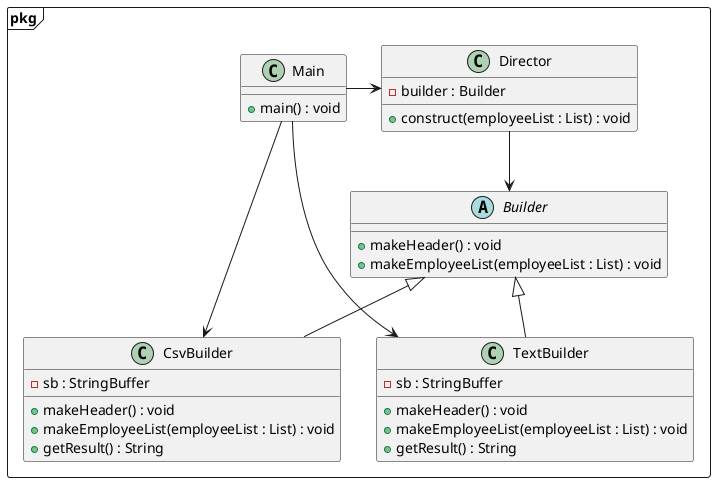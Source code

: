 @startuml クラス図
package pkg <<Frame>> {

  Main -r-> Director
  Director --> Builder
  Main -d-> CsvBuilder
  Main -d-> TextBuilder
  CsvBuilder -u-|> Builder
  TextBuilder -u-|> Builder

  class Main {
    + main() : void
  }

  abstract Builder {
    + makeHeader() : void
    + makeEmployeeList(employeeList : List) : void
  }

  class Director {
    - builder : Builder
    + construct(employeeList : List) : void
  }

  class CsvBuilder {
    - sb : StringBuffer
    + makeHeader() : void
    + makeEmployeeList(employeeList : List) : void
    + getResult() : String
  }

  class TextBuilder {
    - sb : StringBuffer
    + makeHeader() : void
    + makeEmployeeList(employeeList : List) : void
    + getResult() : String
  }

}
@enduml
